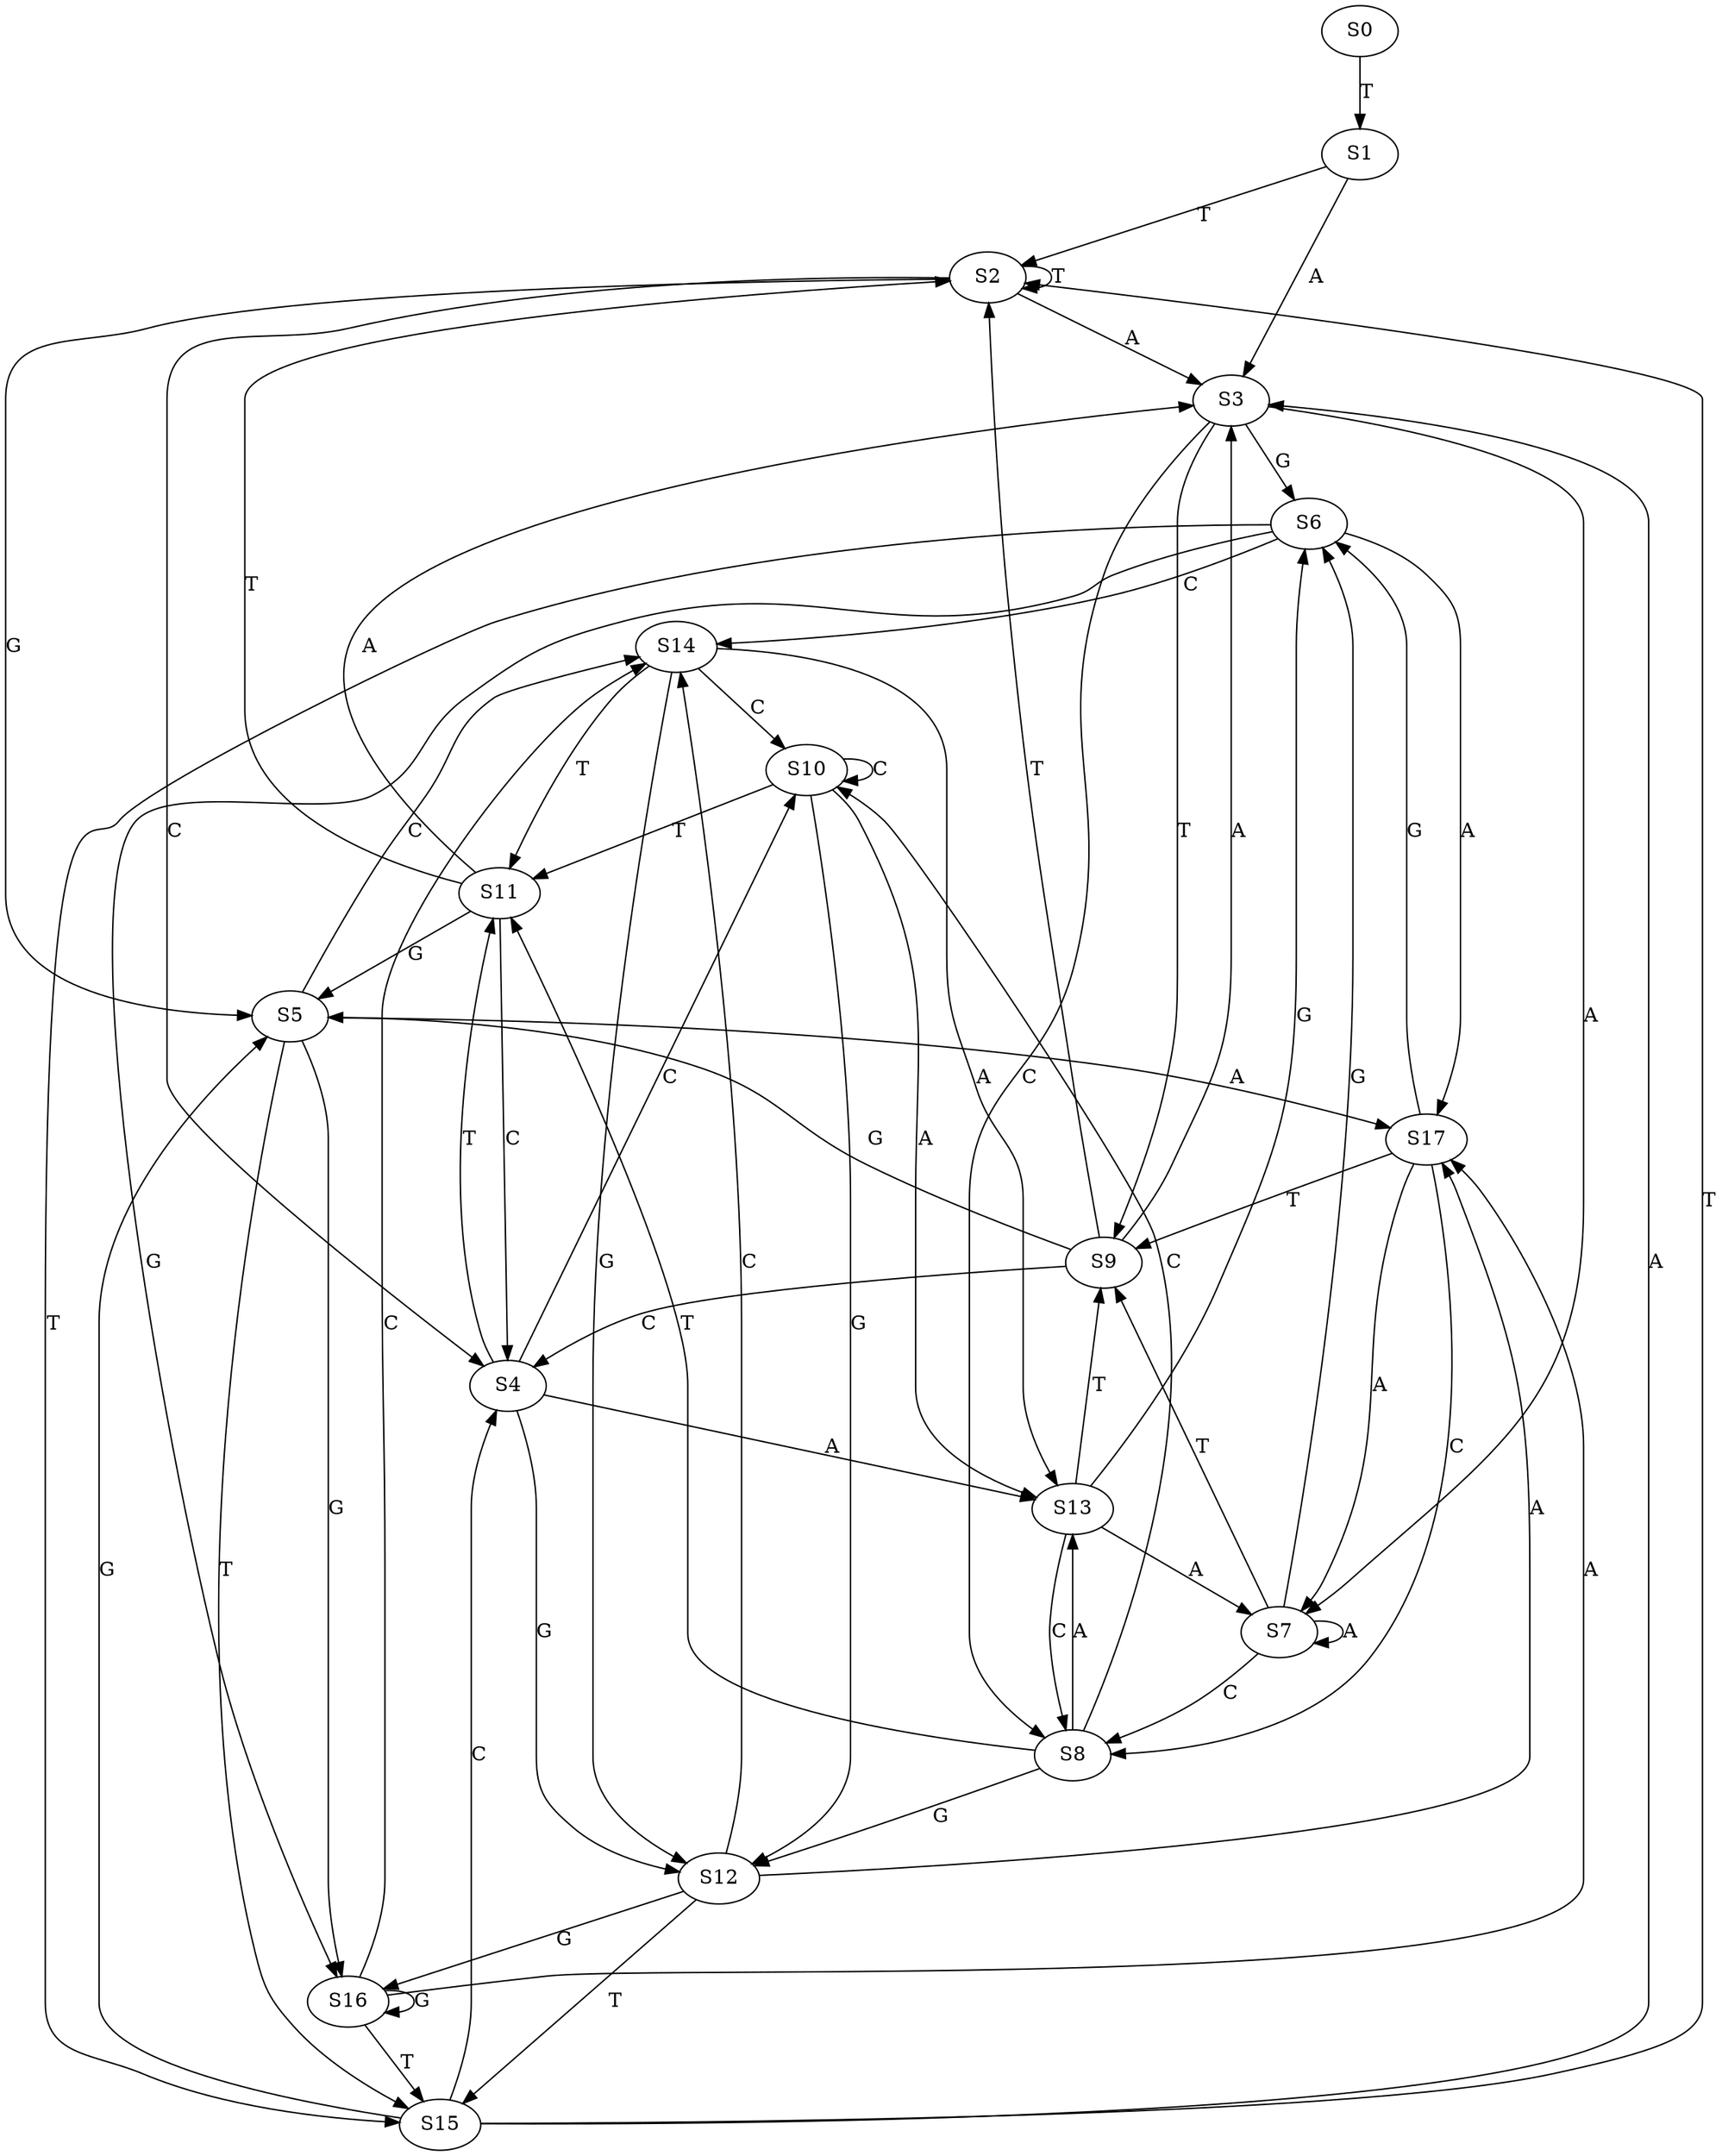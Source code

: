 strict digraph  {
	S0 -> S1 [ label = T ];
	S1 -> S2 [ label = T ];
	S1 -> S3 [ label = A ];
	S2 -> S3 [ label = A ];
	S2 -> S4 [ label = C ];
	S2 -> S5 [ label = G ];
	S2 -> S2 [ label = T ];
	S3 -> S6 [ label = G ];
	S3 -> S7 [ label = A ];
	S3 -> S8 [ label = C ];
	S3 -> S9 [ label = T ];
	S4 -> S10 [ label = C ];
	S4 -> S11 [ label = T ];
	S4 -> S12 [ label = G ];
	S4 -> S13 [ label = A ];
	S5 -> S14 [ label = C ];
	S5 -> S15 [ label = T ];
	S5 -> S16 [ label = G ];
	S5 -> S17 [ label = A ];
	S6 -> S14 [ label = C ];
	S6 -> S16 [ label = G ];
	S6 -> S17 [ label = A ];
	S6 -> S15 [ label = T ];
	S7 -> S6 [ label = G ];
	S7 -> S8 [ label = C ];
	S7 -> S7 [ label = A ];
	S7 -> S9 [ label = T ];
	S8 -> S12 [ label = G ];
	S8 -> S10 [ label = C ];
	S8 -> S11 [ label = T ];
	S8 -> S13 [ label = A ];
	S9 -> S4 [ label = C ];
	S9 -> S3 [ label = A ];
	S9 -> S5 [ label = G ];
	S9 -> S2 [ label = T ];
	S10 -> S13 [ label = A ];
	S10 -> S12 [ label = G ];
	S10 -> S10 [ label = C ];
	S10 -> S11 [ label = T ];
	S11 -> S2 [ label = T ];
	S11 -> S3 [ label = A ];
	S11 -> S5 [ label = G ];
	S11 -> S4 [ label = C ];
	S12 -> S16 [ label = G ];
	S12 -> S14 [ label = C ];
	S12 -> S17 [ label = A ];
	S12 -> S15 [ label = T ];
	S13 -> S8 [ label = C ];
	S13 -> S6 [ label = G ];
	S13 -> S7 [ label = A ];
	S13 -> S9 [ label = T ];
	S14 -> S12 [ label = G ];
	S14 -> S11 [ label = T ];
	S14 -> S10 [ label = C ];
	S14 -> S13 [ label = A ];
	S15 -> S3 [ label = A ];
	S15 -> S4 [ label = C ];
	S15 -> S5 [ label = G ];
	S15 -> S2 [ label = T ];
	S16 -> S15 [ label = T ];
	S16 -> S17 [ label = A ];
	S16 -> S14 [ label = C ];
	S16 -> S16 [ label = G ];
	S17 -> S8 [ label = C ];
	S17 -> S7 [ label = A ];
	S17 -> S6 [ label = G ];
	S17 -> S9 [ label = T ];
}
